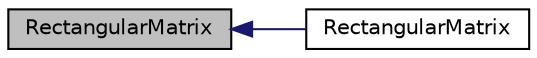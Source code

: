digraph "RectangularMatrix"
{
  bgcolor="transparent";
  edge [fontname="Helvetica",fontsize="10",labelfontname="Helvetica",labelfontsize="10"];
  node [fontname="Helvetica",fontsize="10",shape=record];
  rankdir="LR";
  Node1 [label="RectangularMatrix",height=0.2,width=0.4,color="black", fillcolor="grey75", style="filled", fontcolor="black"];
  Node1 -> Node2 [dir="back",color="midnightblue",fontsize="10",style="solid",fontname="Helvetica"];
  Node2 [label="RectangularMatrix",height=0.2,width=0.4,color="black",URL="$a02150.html#aebd69973ea42e13a819eedf6b9c10f33",tooltip="Construct given number of rows and columns,. "];
}
